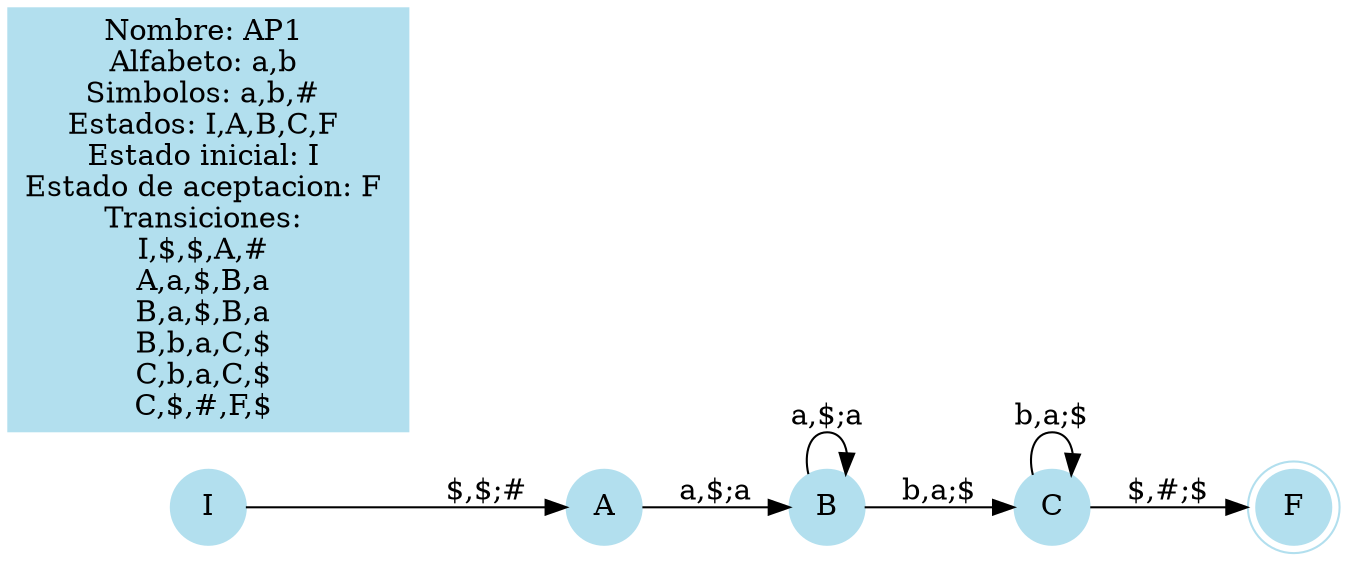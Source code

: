 digraph AP1ap { 
node [style=filled, color=lightblue2, fontcolor=black, shape=box]; 
layout=dot; rankdir=LR; shape=circle 
I [shape = circle]; 
A [shape = circle]; 
B [shape = circle]; 
C [shape = circle]; 
F [shape = doublecircle]; 
I -> A [label = "$,$;#"]; 
A -> B [label = "a,$;a"]; 
B -> B [label = "a,$;a"]; 
B -> C [label = "b,a;$"]; 
C -> C [label = "b,a;$"]; 
C -> F [label = "$,#;$"]; 
"Nombre: AP1 
Alfabeto: a,b 
Simbolos: a,b,# 
Estados: I,A,B,C,F 
Estado inicial: I 
Estado de aceptacion: F 
Transiciones: 
I,$,$,A,# 
A,a,$,B,a 
B,a,$,B,a 
B,b,a,C,$ 
C,b,a,C,$ 
C,$,#,F,$ 
" [shape=box] }
